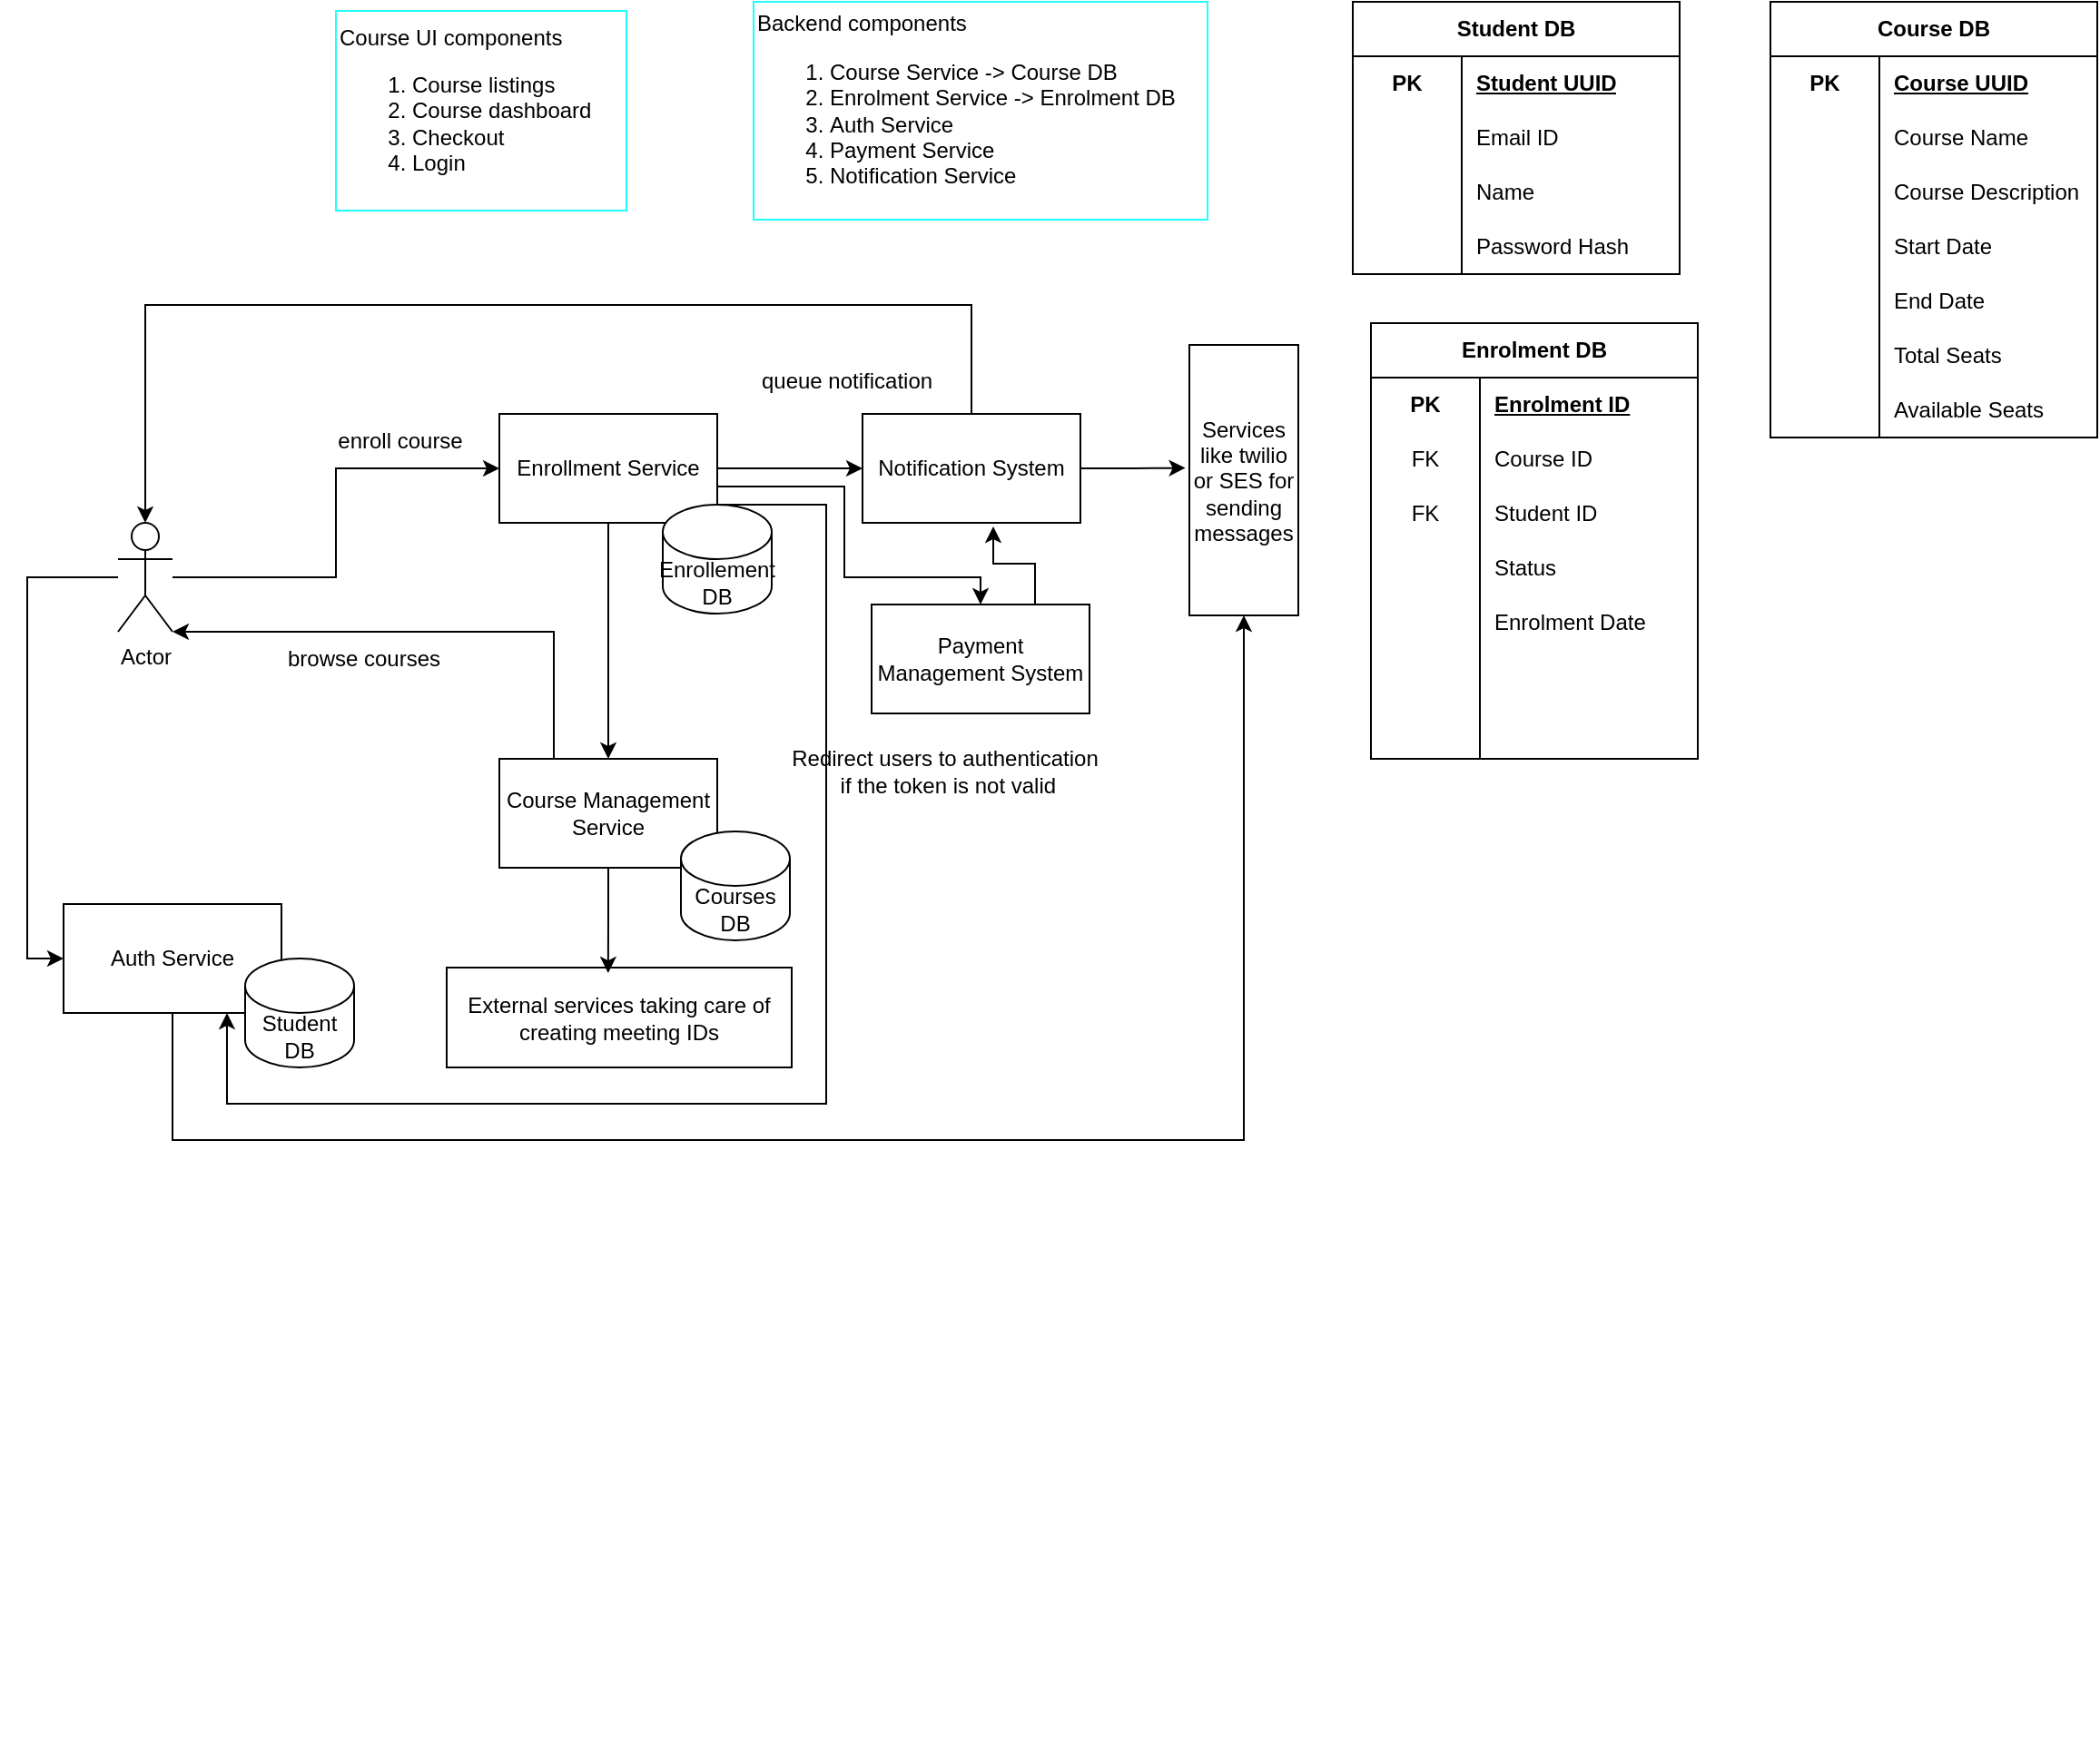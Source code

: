 <mxfile version="24.8.6">
  <diagram name="Page-1" id="m7iHzihGbG0gObyQ4w-n">
    <mxGraphModel dx="1985" dy="665" grid="1" gridSize="10" guides="1" tooltips="1" connect="1" arrows="1" fold="1" page="1" pageScale="1" pageWidth="827" pageHeight="1169" math="0" shadow="0">
      <root>
        <mxCell id="0" />
        <mxCell id="1" parent="0" />
        <mxCell id="3XhUzOHjpU7zTOnsgZtM-4" value="Course UI components&lt;div&gt;&lt;ol&gt;&lt;li&gt;Course listings&lt;/li&gt;&lt;li&gt;Course dashboard&lt;/li&gt;&lt;li&gt;Checkout&lt;/li&gt;&lt;li&gt;Login&lt;/li&gt;&lt;/ol&gt;&lt;/div&gt;" style="text;html=1;align=left;verticalAlign=middle;resizable=0;points=[];autosize=1;strokeColor=#1FFFF8;fillColor=none;" vertex="1" parent="1">
          <mxGeometry x="30" y="28" width="160" height="110" as="geometry" />
        </mxCell>
        <mxCell id="3XhUzOHjpU7zTOnsgZtM-5" value="Backend components&lt;div&gt;&lt;ol&gt;&lt;li&gt;Course Service -&amp;gt; Course DB&lt;/li&gt;&lt;li&gt;Enrolment Service -&amp;gt; Enrolment DB&lt;/li&gt;&lt;li&gt;Auth Service&lt;/li&gt;&lt;li&gt;Payment Service&lt;/li&gt;&lt;li&gt;Notification Service&lt;/li&gt;&lt;/ol&gt;&lt;/div&gt;" style="text;html=1;align=left;verticalAlign=middle;resizable=0;points=[];autosize=1;strokeColor=#1FFFF8;fillColor=none;" vertex="1" parent="1">
          <mxGeometry x="260" y="23" width="250" height="120" as="geometry" />
        </mxCell>
        <mxCell id="3XhUzOHjpU7zTOnsgZtM-14" value="Student DB" style="shape=table;startSize=30;container=1;collapsible=1;childLayout=tableLayout;fixedRows=1;rowLines=0;fontStyle=1;align=center;resizeLast=1;html=1;whiteSpace=wrap;" vertex="1" parent="1">
          <mxGeometry x="590" y="23" width="180" height="150" as="geometry" />
        </mxCell>
        <mxCell id="3XhUzOHjpU7zTOnsgZtM-15" value="" style="shape=tableRow;horizontal=0;startSize=0;swimlaneHead=0;swimlaneBody=0;fillColor=none;collapsible=0;dropTarget=0;points=[[0,0.5],[1,0.5]];portConstraint=eastwest;top=0;left=0;right=0;bottom=0;html=1;" vertex="1" parent="3XhUzOHjpU7zTOnsgZtM-14">
          <mxGeometry y="30" width="180" height="30" as="geometry" />
        </mxCell>
        <mxCell id="3XhUzOHjpU7zTOnsgZtM-16" value="PK" style="shape=partialRectangle;connectable=0;fillColor=none;top=0;left=0;bottom=0;right=0;fontStyle=1;overflow=hidden;html=1;whiteSpace=wrap;" vertex="1" parent="3XhUzOHjpU7zTOnsgZtM-15">
          <mxGeometry width="60" height="30" as="geometry">
            <mxRectangle width="60" height="30" as="alternateBounds" />
          </mxGeometry>
        </mxCell>
        <mxCell id="3XhUzOHjpU7zTOnsgZtM-17" value="Student UUID" style="shape=partialRectangle;connectable=0;fillColor=none;top=0;left=0;bottom=0;right=0;align=left;spacingLeft=6;fontStyle=5;overflow=hidden;html=1;whiteSpace=wrap;" vertex="1" parent="3XhUzOHjpU7zTOnsgZtM-15">
          <mxGeometry x="60" width="120" height="30" as="geometry">
            <mxRectangle width="120" height="30" as="alternateBounds" />
          </mxGeometry>
        </mxCell>
        <mxCell id="3XhUzOHjpU7zTOnsgZtM-21" value="" style="shape=tableRow;horizontal=0;startSize=0;swimlaneHead=0;swimlaneBody=0;fillColor=none;collapsible=0;dropTarget=0;points=[[0,0.5],[1,0.5]];portConstraint=eastwest;top=0;left=0;right=0;bottom=0;html=1;" vertex="1" parent="3XhUzOHjpU7zTOnsgZtM-14">
          <mxGeometry y="60" width="180" height="30" as="geometry" />
        </mxCell>
        <mxCell id="3XhUzOHjpU7zTOnsgZtM-22" value="" style="shape=partialRectangle;connectable=0;fillColor=none;top=0;left=0;bottom=0;right=0;editable=1;overflow=hidden;html=1;whiteSpace=wrap;" vertex="1" parent="3XhUzOHjpU7zTOnsgZtM-21">
          <mxGeometry width="60" height="30" as="geometry">
            <mxRectangle width="60" height="30" as="alternateBounds" />
          </mxGeometry>
        </mxCell>
        <mxCell id="3XhUzOHjpU7zTOnsgZtM-23" value="Email ID" style="shape=partialRectangle;connectable=0;fillColor=none;top=0;left=0;bottom=0;right=0;align=left;spacingLeft=6;overflow=hidden;html=1;whiteSpace=wrap;" vertex="1" parent="3XhUzOHjpU7zTOnsgZtM-21">
          <mxGeometry x="60" width="120" height="30" as="geometry">
            <mxRectangle width="120" height="30" as="alternateBounds" />
          </mxGeometry>
        </mxCell>
        <mxCell id="3XhUzOHjpU7zTOnsgZtM-24" value="" style="shape=tableRow;horizontal=0;startSize=0;swimlaneHead=0;swimlaneBody=0;fillColor=none;collapsible=0;dropTarget=0;points=[[0,0.5],[1,0.5]];portConstraint=eastwest;top=0;left=0;right=0;bottom=0;html=1;" vertex="1" parent="3XhUzOHjpU7zTOnsgZtM-14">
          <mxGeometry y="90" width="180" height="30" as="geometry" />
        </mxCell>
        <mxCell id="3XhUzOHjpU7zTOnsgZtM-25" value="" style="shape=partialRectangle;connectable=0;fillColor=none;top=0;left=0;bottom=0;right=0;editable=1;overflow=hidden;html=1;whiteSpace=wrap;" vertex="1" parent="3XhUzOHjpU7zTOnsgZtM-24">
          <mxGeometry width="60" height="30" as="geometry">
            <mxRectangle width="60" height="30" as="alternateBounds" />
          </mxGeometry>
        </mxCell>
        <mxCell id="3XhUzOHjpU7zTOnsgZtM-26" value="Name" style="shape=partialRectangle;connectable=0;fillColor=none;top=0;left=0;bottom=0;right=0;align=left;spacingLeft=6;overflow=hidden;html=1;whiteSpace=wrap;" vertex="1" parent="3XhUzOHjpU7zTOnsgZtM-24">
          <mxGeometry x="60" width="120" height="30" as="geometry">
            <mxRectangle width="120" height="30" as="alternateBounds" />
          </mxGeometry>
        </mxCell>
        <mxCell id="3XhUzOHjpU7zTOnsgZtM-29" style="shape=tableRow;horizontal=0;startSize=0;swimlaneHead=0;swimlaneBody=0;fillColor=none;collapsible=0;dropTarget=0;points=[[0,0.5],[1,0.5]];portConstraint=eastwest;top=0;left=0;right=0;bottom=0;html=1;" vertex="1" parent="3XhUzOHjpU7zTOnsgZtM-14">
          <mxGeometry y="120" width="180" height="30" as="geometry" />
        </mxCell>
        <mxCell id="3XhUzOHjpU7zTOnsgZtM-30" style="shape=partialRectangle;connectable=0;fillColor=none;top=0;left=0;bottom=0;right=0;editable=1;overflow=hidden;html=1;whiteSpace=wrap;" vertex="1" parent="3XhUzOHjpU7zTOnsgZtM-29">
          <mxGeometry width="60" height="30" as="geometry">
            <mxRectangle width="60" height="30" as="alternateBounds" />
          </mxGeometry>
        </mxCell>
        <mxCell id="3XhUzOHjpU7zTOnsgZtM-31" value="Password Hash" style="shape=partialRectangle;connectable=0;fillColor=none;top=0;left=0;bottom=0;right=0;align=left;spacingLeft=6;overflow=hidden;html=1;whiteSpace=wrap;" vertex="1" parent="3XhUzOHjpU7zTOnsgZtM-29">
          <mxGeometry x="60" width="120" height="30" as="geometry">
            <mxRectangle width="120" height="30" as="alternateBounds" />
          </mxGeometry>
        </mxCell>
        <mxCell id="3XhUzOHjpU7zTOnsgZtM-32" value="Course DB" style="shape=table;startSize=30;container=1;collapsible=1;childLayout=tableLayout;fixedRows=1;rowLines=0;fontStyle=1;align=center;resizeLast=1;html=1;whiteSpace=wrap;" vertex="1" parent="1">
          <mxGeometry x="820" y="23" width="180" height="240" as="geometry" />
        </mxCell>
        <mxCell id="3XhUzOHjpU7zTOnsgZtM-33" value="" style="shape=tableRow;horizontal=0;startSize=0;swimlaneHead=0;swimlaneBody=0;fillColor=none;collapsible=0;dropTarget=0;points=[[0,0.5],[1,0.5]];portConstraint=eastwest;top=0;left=0;right=0;bottom=0;html=1;" vertex="1" parent="3XhUzOHjpU7zTOnsgZtM-32">
          <mxGeometry y="30" width="180" height="30" as="geometry" />
        </mxCell>
        <mxCell id="3XhUzOHjpU7zTOnsgZtM-34" value="PK" style="shape=partialRectangle;connectable=0;fillColor=none;top=0;left=0;bottom=0;right=0;fontStyle=1;overflow=hidden;html=1;whiteSpace=wrap;" vertex="1" parent="3XhUzOHjpU7zTOnsgZtM-33">
          <mxGeometry width="60" height="30" as="geometry">
            <mxRectangle width="60" height="30" as="alternateBounds" />
          </mxGeometry>
        </mxCell>
        <mxCell id="3XhUzOHjpU7zTOnsgZtM-35" value="Course UUID" style="shape=partialRectangle;connectable=0;fillColor=none;top=0;left=0;bottom=0;right=0;align=left;spacingLeft=6;fontStyle=5;overflow=hidden;html=1;whiteSpace=wrap;" vertex="1" parent="3XhUzOHjpU7zTOnsgZtM-33">
          <mxGeometry x="60" width="120" height="30" as="geometry">
            <mxRectangle width="120" height="30" as="alternateBounds" />
          </mxGeometry>
        </mxCell>
        <mxCell id="3XhUzOHjpU7zTOnsgZtM-36" value="" style="shape=tableRow;horizontal=0;startSize=0;swimlaneHead=0;swimlaneBody=0;fillColor=none;collapsible=0;dropTarget=0;points=[[0,0.5],[1,0.5]];portConstraint=eastwest;top=0;left=0;right=0;bottom=0;html=1;" vertex="1" parent="3XhUzOHjpU7zTOnsgZtM-32">
          <mxGeometry y="60" width="180" height="30" as="geometry" />
        </mxCell>
        <mxCell id="3XhUzOHjpU7zTOnsgZtM-37" value="" style="shape=partialRectangle;connectable=0;fillColor=none;top=0;left=0;bottom=0;right=0;editable=1;overflow=hidden;html=1;whiteSpace=wrap;" vertex="1" parent="3XhUzOHjpU7zTOnsgZtM-36">
          <mxGeometry width="60" height="30" as="geometry">
            <mxRectangle width="60" height="30" as="alternateBounds" />
          </mxGeometry>
        </mxCell>
        <mxCell id="3XhUzOHjpU7zTOnsgZtM-38" value="Course Name" style="shape=partialRectangle;connectable=0;fillColor=none;top=0;left=0;bottom=0;right=0;align=left;spacingLeft=6;overflow=hidden;html=1;whiteSpace=wrap;" vertex="1" parent="3XhUzOHjpU7zTOnsgZtM-36">
          <mxGeometry x="60" width="120" height="30" as="geometry">
            <mxRectangle width="120" height="30" as="alternateBounds" />
          </mxGeometry>
        </mxCell>
        <mxCell id="3XhUzOHjpU7zTOnsgZtM-39" value="" style="shape=tableRow;horizontal=0;startSize=0;swimlaneHead=0;swimlaneBody=0;fillColor=none;collapsible=0;dropTarget=0;points=[[0,0.5],[1,0.5]];portConstraint=eastwest;top=0;left=0;right=0;bottom=0;html=1;" vertex="1" parent="3XhUzOHjpU7zTOnsgZtM-32">
          <mxGeometry y="90" width="180" height="30" as="geometry" />
        </mxCell>
        <mxCell id="3XhUzOHjpU7zTOnsgZtM-40" value="" style="shape=partialRectangle;connectable=0;fillColor=none;top=0;left=0;bottom=0;right=0;editable=1;overflow=hidden;html=1;whiteSpace=wrap;" vertex="1" parent="3XhUzOHjpU7zTOnsgZtM-39">
          <mxGeometry width="60" height="30" as="geometry">
            <mxRectangle width="60" height="30" as="alternateBounds" />
          </mxGeometry>
        </mxCell>
        <mxCell id="3XhUzOHjpU7zTOnsgZtM-41" value="Course Description" style="shape=partialRectangle;connectable=0;fillColor=none;top=0;left=0;bottom=0;right=0;align=left;spacingLeft=6;overflow=hidden;html=1;whiteSpace=wrap;" vertex="1" parent="3XhUzOHjpU7zTOnsgZtM-39">
          <mxGeometry x="60" width="120" height="30" as="geometry">
            <mxRectangle width="120" height="30" as="alternateBounds" />
          </mxGeometry>
        </mxCell>
        <mxCell id="3XhUzOHjpU7zTOnsgZtM-42" style="shape=tableRow;horizontal=0;startSize=0;swimlaneHead=0;swimlaneBody=0;fillColor=none;collapsible=0;dropTarget=0;points=[[0,0.5],[1,0.5]];portConstraint=eastwest;top=0;left=0;right=0;bottom=0;html=1;" vertex="1" parent="3XhUzOHjpU7zTOnsgZtM-32">
          <mxGeometry y="120" width="180" height="30" as="geometry" />
        </mxCell>
        <mxCell id="3XhUzOHjpU7zTOnsgZtM-43" style="shape=partialRectangle;connectable=0;fillColor=none;top=0;left=0;bottom=0;right=0;editable=1;overflow=hidden;html=1;whiteSpace=wrap;" vertex="1" parent="3XhUzOHjpU7zTOnsgZtM-42">
          <mxGeometry width="60" height="30" as="geometry">
            <mxRectangle width="60" height="30" as="alternateBounds" />
          </mxGeometry>
        </mxCell>
        <mxCell id="3XhUzOHjpU7zTOnsgZtM-44" value="Start Date" style="shape=partialRectangle;connectable=0;fillColor=none;top=0;left=0;bottom=0;right=0;align=left;spacingLeft=6;overflow=hidden;html=1;whiteSpace=wrap;" vertex="1" parent="3XhUzOHjpU7zTOnsgZtM-42">
          <mxGeometry x="60" width="120" height="30" as="geometry">
            <mxRectangle width="120" height="30" as="alternateBounds" />
          </mxGeometry>
        </mxCell>
        <mxCell id="3XhUzOHjpU7zTOnsgZtM-45" style="shape=tableRow;horizontal=0;startSize=0;swimlaneHead=0;swimlaneBody=0;fillColor=none;collapsible=0;dropTarget=0;points=[[0,0.5],[1,0.5]];portConstraint=eastwest;top=0;left=0;right=0;bottom=0;html=1;" vertex="1" parent="3XhUzOHjpU7zTOnsgZtM-32">
          <mxGeometry y="150" width="180" height="30" as="geometry" />
        </mxCell>
        <mxCell id="3XhUzOHjpU7zTOnsgZtM-46" style="shape=partialRectangle;connectable=0;fillColor=none;top=0;left=0;bottom=0;right=0;editable=1;overflow=hidden;html=1;whiteSpace=wrap;" vertex="1" parent="3XhUzOHjpU7zTOnsgZtM-45">
          <mxGeometry width="60" height="30" as="geometry">
            <mxRectangle width="60" height="30" as="alternateBounds" />
          </mxGeometry>
        </mxCell>
        <mxCell id="3XhUzOHjpU7zTOnsgZtM-47" value="End Date" style="shape=partialRectangle;connectable=0;fillColor=none;top=0;left=0;bottom=0;right=0;align=left;spacingLeft=6;overflow=hidden;html=1;whiteSpace=wrap;" vertex="1" parent="3XhUzOHjpU7zTOnsgZtM-45">
          <mxGeometry x="60" width="120" height="30" as="geometry">
            <mxRectangle width="120" height="30" as="alternateBounds" />
          </mxGeometry>
        </mxCell>
        <mxCell id="3XhUzOHjpU7zTOnsgZtM-51" style="shape=tableRow;horizontal=0;startSize=0;swimlaneHead=0;swimlaneBody=0;fillColor=none;collapsible=0;dropTarget=0;points=[[0,0.5],[1,0.5]];portConstraint=eastwest;top=0;left=0;right=0;bottom=0;html=1;" vertex="1" parent="3XhUzOHjpU7zTOnsgZtM-32">
          <mxGeometry y="180" width="180" height="30" as="geometry" />
        </mxCell>
        <mxCell id="3XhUzOHjpU7zTOnsgZtM-52" style="shape=partialRectangle;connectable=0;fillColor=none;top=0;left=0;bottom=0;right=0;editable=1;overflow=hidden;html=1;whiteSpace=wrap;" vertex="1" parent="3XhUzOHjpU7zTOnsgZtM-51">
          <mxGeometry width="60" height="30" as="geometry">
            <mxRectangle width="60" height="30" as="alternateBounds" />
          </mxGeometry>
        </mxCell>
        <mxCell id="3XhUzOHjpU7zTOnsgZtM-53" value="Total Seats" style="shape=partialRectangle;connectable=0;fillColor=none;top=0;left=0;bottom=0;right=0;align=left;spacingLeft=6;overflow=hidden;html=1;whiteSpace=wrap;" vertex="1" parent="3XhUzOHjpU7zTOnsgZtM-51">
          <mxGeometry x="60" width="120" height="30" as="geometry">
            <mxRectangle width="120" height="30" as="alternateBounds" />
          </mxGeometry>
        </mxCell>
        <mxCell id="3XhUzOHjpU7zTOnsgZtM-54" style="shape=tableRow;horizontal=0;startSize=0;swimlaneHead=0;swimlaneBody=0;fillColor=none;collapsible=0;dropTarget=0;points=[[0,0.5],[1,0.5]];portConstraint=eastwest;top=0;left=0;right=0;bottom=0;html=1;" vertex="1" parent="3XhUzOHjpU7zTOnsgZtM-32">
          <mxGeometry y="210" width="180" height="30" as="geometry" />
        </mxCell>
        <mxCell id="3XhUzOHjpU7zTOnsgZtM-55" style="shape=partialRectangle;connectable=0;fillColor=none;top=0;left=0;bottom=0;right=0;editable=1;overflow=hidden;html=1;whiteSpace=wrap;" vertex="1" parent="3XhUzOHjpU7zTOnsgZtM-54">
          <mxGeometry width="60" height="30" as="geometry">
            <mxRectangle width="60" height="30" as="alternateBounds" />
          </mxGeometry>
        </mxCell>
        <mxCell id="3XhUzOHjpU7zTOnsgZtM-56" value="Available Seats" style="shape=partialRectangle;connectable=0;fillColor=none;top=0;left=0;bottom=0;right=0;align=left;spacingLeft=6;overflow=hidden;html=1;whiteSpace=wrap;" vertex="1" parent="3XhUzOHjpU7zTOnsgZtM-54">
          <mxGeometry x="60" width="120" height="30" as="geometry">
            <mxRectangle width="120" height="30" as="alternateBounds" />
          </mxGeometry>
        </mxCell>
        <mxCell id="3XhUzOHjpU7zTOnsgZtM-57" value="Enrolment DB" style="shape=table;startSize=30;container=1;collapsible=1;childLayout=tableLayout;fixedRows=1;rowLines=0;fontStyle=1;align=center;resizeLast=1;html=1;whiteSpace=wrap;flipH=1;" vertex="1" parent="1">
          <mxGeometry x="600" y="200" width="180" height="240" as="geometry" />
        </mxCell>
        <mxCell id="3XhUzOHjpU7zTOnsgZtM-58" value="" style="shape=tableRow;horizontal=0;startSize=0;swimlaneHead=0;swimlaneBody=0;fillColor=none;collapsible=0;dropTarget=0;points=[[0,0.5],[1,0.5]];portConstraint=eastwest;top=0;left=0;right=0;bottom=0;html=1;" vertex="1" parent="3XhUzOHjpU7zTOnsgZtM-57">
          <mxGeometry y="30" width="180" height="30" as="geometry" />
        </mxCell>
        <mxCell id="3XhUzOHjpU7zTOnsgZtM-59" value="PK" style="shape=partialRectangle;connectable=0;fillColor=none;top=0;left=0;bottom=0;right=0;fontStyle=1;overflow=hidden;html=1;whiteSpace=wrap;" vertex="1" parent="3XhUzOHjpU7zTOnsgZtM-58">
          <mxGeometry width="60" height="30" as="geometry">
            <mxRectangle width="60" height="30" as="alternateBounds" />
          </mxGeometry>
        </mxCell>
        <mxCell id="3XhUzOHjpU7zTOnsgZtM-60" value="Enrolment ID" style="shape=partialRectangle;connectable=0;fillColor=none;top=0;left=0;bottom=0;right=0;align=left;spacingLeft=6;fontStyle=5;overflow=hidden;html=1;whiteSpace=wrap;" vertex="1" parent="3XhUzOHjpU7zTOnsgZtM-58">
          <mxGeometry x="60" width="120" height="30" as="geometry">
            <mxRectangle width="120" height="30" as="alternateBounds" />
          </mxGeometry>
        </mxCell>
        <mxCell id="3XhUzOHjpU7zTOnsgZtM-61" value="" style="shape=tableRow;horizontal=0;startSize=0;swimlaneHead=0;swimlaneBody=0;fillColor=none;collapsible=0;dropTarget=0;points=[[0,0.5],[1,0.5]];portConstraint=eastwest;top=0;left=0;right=0;bottom=0;html=1;" vertex="1" parent="3XhUzOHjpU7zTOnsgZtM-57">
          <mxGeometry y="60" width="180" height="30" as="geometry" />
        </mxCell>
        <mxCell id="3XhUzOHjpU7zTOnsgZtM-62" value="FK" style="shape=partialRectangle;connectable=0;fillColor=none;top=0;left=0;bottom=0;right=0;editable=1;overflow=hidden;html=1;whiteSpace=wrap;" vertex="1" parent="3XhUzOHjpU7zTOnsgZtM-61">
          <mxGeometry width="60" height="30" as="geometry">
            <mxRectangle width="60" height="30" as="alternateBounds" />
          </mxGeometry>
        </mxCell>
        <mxCell id="3XhUzOHjpU7zTOnsgZtM-63" value="Course ID" style="shape=partialRectangle;connectable=0;fillColor=none;top=0;left=0;bottom=0;right=0;align=left;spacingLeft=6;overflow=hidden;html=1;whiteSpace=wrap;" vertex="1" parent="3XhUzOHjpU7zTOnsgZtM-61">
          <mxGeometry x="60" width="120" height="30" as="geometry">
            <mxRectangle width="120" height="30" as="alternateBounds" />
          </mxGeometry>
        </mxCell>
        <mxCell id="3XhUzOHjpU7zTOnsgZtM-64" value="" style="shape=tableRow;horizontal=0;startSize=0;swimlaneHead=0;swimlaneBody=0;fillColor=none;collapsible=0;dropTarget=0;points=[[0,0.5],[1,0.5]];portConstraint=eastwest;top=0;left=0;right=0;bottom=0;html=1;" vertex="1" parent="3XhUzOHjpU7zTOnsgZtM-57">
          <mxGeometry y="90" width="180" height="30" as="geometry" />
        </mxCell>
        <mxCell id="3XhUzOHjpU7zTOnsgZtM-65" value="FK" style="shape=partialRectangle;connectable=0;fillColor=none;top=0;left=0;bottom=0;right=0;editable=1;overflow=hidden;html=1;whiteSpace=wrap;" vertex="1" parent="3XhUzOHjpU7zTOnsgZtM-64">
          <mxGeometry width="60" height="30" as="geometry">
            <mxRectangle width="60" height="30" as="alternateBounds" />
          </mxGeometry>
        </mxCell>
        <mxCell id="3XhUzOHjpU7zTOnsgZtM-66" value="Student ID" style="shape=partialRectangle;connectable=0;fillColor=none;top=0;left=0;bottom=0;right=0;align=left;spacingLeft=6;overflow=hidden;html=1;whiteSpace=wrap;" vertex="1" parent="3XhUzOHjpU7zTOnsgZtM-64">
          <mxGeometry x="60" width="120" height="30" as="geometry">
            <mxRectangle width="120" height="30" as="alternateBounds" />
          </mxGeometry>
        </mxCell>
        <mxCell id="3XhUzOHjpU7zTOnsgZtM-67" style="shape=tableRow;horizontal=0;startSize=0;swimlaneHead=0;swimlaneBody=0;fillColor=none;collapsible=0;dropTarget=0;points=[[0,0.5],[1,0.5]];portConstraint=eastwest;top=0;left=0;right=0;bottom=0;html=1;" vertex="1" parent="3XhUzOHjpU7zTOnsgZtM-57">
          <mxGeometry y="120" width="180" height="30" as="geometry" />
        </mxCell>
        <mxCell id="3XhUzOHjpU7zTOnsgZtM-68" style="shape=partialRectangle;connectable=0;fillColor=none;top=0;left=0;bottom=0;right=0;editable=1;overflow=hidden;html=1;whiteSpace=wrap;" vertex="1" parent="3XhUzOHjpU7zTOnsgZtM-67">
          <mxGeometry width="60" height="30" as="geometry">
            <mxRectangle width="60" height="30" as="alternateBounds" />
          </mxGeometry>
        </mxCell>
        <mxCell id="3XhUzOHjpU7zTOnsgZtM-69" value="Status" style="shape=partialRectangle;connectable=0;fillColor=none;top=0;left=0;bottom=0;right=0;align=left;spacingLeft=6;overflow=hidden;html=1;whiteSpace=wrap;" vertex="1" parent="3XhUzOHjpU7zTOnsgZtM-67">
          <mxGeometry x="60" width="120" height="30" as="geometry">
            <mxRectangle width="120" height="30" as="alternateBounds" />
          </mxGeometry>
        </mxCell>
        <mxCell id="3XhUzOHjpU7zTOnsgZtM-70" style="shape=tableRow;horizontal=0;startSize=0;swimlaneHead=0;swimlaneBody=0;fillColor=none;collapsible=0;dropTarget=0;points=[[0,0.5],[1,0.5]];portConstraint=eastwest;top=0;left=0;right=0;bottom=0;html=1;" vertex="1" parent="3XhUzOHjpU7zTOnsgZtM-57">
          <mxGeometry y="150" width="180" height="30" as="geometry" />
        </mxCell>
        <mxCell id="3XhUzOHjpU7zTOnsgZtM-71" style="shape=partialRectangle;connectable=0;fillColor=none;top=0;left=0;bottom=0;right=0;editable=1;overflow=hidden;html=1;whiteSpace=wrap;" vertex="1" parent="3XhUzOHjpU7zTOnsgZtM-70">
          <mxGeometry width="60" height="30" as="geometry">
            <mxRectangle width="60" height="30" as="alternateBounds" />
          </mxGeometry>
        </mxCell>
        <mxCell id="3XhUzOHjpU7zTOnsgZtM-72" value="Enrolment Date" style="shape=partialRectangle;connectable=0;fillColor=none;top=0;left=0;bottom=0;right=0;align=left;spacingLeft=6;overflow=hidden;html=1;whiteSpace=wrap;" vertex="1" parent="3XhUzOHjpU7zTOnsgZtM-70">
          <mxGeometry x="60" width="120" height="30" as="geometry">
            <mxRectangle width="120" height="30" as="alternateBounds" />
          </mxGeometry>
        </mxCell>
        <mxCell id="3XhUzOHjpU7zTOnsgZtM-73" style="shape=tableRow;horizontal=0;startSize=0;swimlaneHead=0;swimlaneBody=0;fillColor=none;collapsible=0;dropTarget=0;points=[[0,0.5],[1,0.5]];portConstraint=eastwest;top=0;left=0;right=0;bottom=0;html=1;" vertex="1" parent="3XhUzOHjpU7zTOnsgZtM-57">
          <mxGeometry y="180" width="180" height="30" as="geometry" />
        </mxCell>
        <mxCell id="3XhUzOHjpU7zTOnsgZtM-74" value="" style="shape=partialRectangle;connectable=0;fillColor=none;top=0;left=0;bottom=0;right=0;editable=1;overflow=hidden;html=1;whiteSpace=wrap;" vertex="1" parent="3XhUzOHjpU7zTOnsgZtM-73">
          <mxGeometry width="60" height="30" as="geometry">
            <mxRectangle width="60" height="30" as="alternateBounds" />
          </mxGeometry>
        </mxCell>
        <mxCell id="3XhUzOHjpU7zTOnsgZtM-75" value="" style="shape=partialRectangle;connectable=0;fillColor=none;top=0;left=0;bottom=0;right=0;align=left;spacingLeft=6;overflow=hidden;html=1;whiteSpace=wrap;" vertex="1" parent="3XhUzOHjpU7zTOnsgZtM-73">
          <mxGeometry x="60" width="120" height="30" as="geometry">
            <mxRectangle width="120" height="30" as="alternateBounds" />
          </mxGeometry>
        </mxCell>
        <mxCell id="3XhUzOHjpU7zTOnsgZtM-76" style="shape=tableRow;horizontal=0;startSize=0;swimlaneHead=0;swimlaneBody=0;fillColor=none;collapsible=0;dropTarget=0;points=[[0,0.5],[1,0.5]];portConstraint=eastwest;top=0;left=0;right=0;bottom=0;html=1;" vertex="1" parent="3XhUzOHjpU7zTOnsgZtM-57">
          <mxGeometry y="210" width="180" height="30" as="geometry" />
        </mxCell>
        <mxCell id="3XhUzOHjpU7zTOnsgZtM-77" style="shape=partialRectangle;connectable=0;fillColor=none;top=0;left=0;bottom=0;right=0;editable=1;overflow=hidden;html=1;whiteSpace=wrap;" vertex="1" parent="3XhUzOHjpU7zTOnsgZtM-76">
          <mxGeometry width="60" height="30" as="geometry">
            <mxRectangle width="60" height="30" as="alternateBounds" />
          </mxGeometry>
        </mxCell>
        <mxCell id="3XhUzOHjpU7zTOnsgZtM-78" value="" style="shape=partialRectangle;connectable=0;fillColor=none;top=0;left=0;bottom=0;right=0;align=left;spacingLeft=6;overflow=hidden;html=1;whiteSpace=wrap;" vertex="1" parent="3XhUzOHjpU7zTOnsgZtM-76">
          <mxGeometry x="60" width="120" height="30" as="geometry">
            <mxRectangle width="120" height="30" as="alternateBounds" />
          </mxGeometry>
        </mxCell>
        <mxCell id="3XhUzOHjpU7zTOnsgZtM-100" style="edgeStyle=orthogonalEdgeStyle;rounded=0;orthogonalLoop=1;jettySize=auto;html=1;entryX=0;entryY=0.5;entryDx=0;entryDy=0;" edge="1" parent="1" source="3XhUzOHjpU7zTOnsgZtM-93" target="3XhUzOHjpU7zTOnsgZtM-96">
          <mxGeometry relative="1" as="geometry" />
        </mxCell>
        <mxCell id="3XhUzOHjpU7zTOnsgZtM-102" style="edgeStyle=orthogonalEdgeStyle;rounded=0;orthogonalLoop=1;jettySize=auto;html=1;entryX=0;entryY=0.5;entryDx=0;entryDy=0;" edge="1" parent="1" source="3XhUzOHjpU7zTOnsgZtM-93" target="3XhUzOHjpU7zTOnsgZtM-101">
          <mxGeometry relative="1" as="geometry">
            <Array as="points">
              <mxPoint x="-140" y="340" />
              <mxPoint x="-140" y="550" />
            </Array>
          </mxGeometry>
        </mxCell>
        <mxCell id="3XhUzOHjpU7zTOnsgZtM-93" value="Actor" style="shape=umlActor;verticalLabelPosition=bottom;verticalAlign=top;html=1;outlineConnect=0;" vertex="1" parent="1">
          <mxGeometry x="-90" y="310" width="30" height="60" as="geometry" />
        </mxCell>
        <mxCell id="3XhUzOHjpU7zTOnsgZtM-98" style="edgeStyle=orthogonalEdgeStyle;rounded=0;orthogonalLoop=1;jettySize=auto;html=1;" edge="1" parent="1" source="3XhUzOHjpU7zTOnsgZtM-96" target="3XhUzOHjpU7zTOnsgZtM-97">
          <mxGeometry relative="1" as="geometry" />
        </mxCell>
        <mxCell id="3XhUzOHjpU7zTOnsgZtM-104" style="edgeStyle=orthogonalEdgeStyle;rounded=0;orthogonalLoop=1;jettySize=auto;html=1;entryX=0;entryY=0.5;entryDx=0;entryDy=0;" edge="1" parent="1" source="3XhUzOHjpU7zTOnsgZtM-96" target="3XhUzOHjpU7zTOnsgZtM-103">
          <mxGeometry relative="1" as="geometry" />
        </mxCell>
        <mxCell id="3XhUzOHjpU7zTOnsgZtM-123" style="edgeStyle=orthogonalEdgeStyle;rounded=0;orthogonalLoop=1;jettySize=auto;html=1;entryX=0.75;entryY=1;entryDx=0;entryDy=0;" edge="1" parent="1" source="3XhUzOHjpU7zTOnsgZtM-96" target="3XhUzOHjpU7zTOnsgZtM-101">
          <mxGeometry relative="1" as="geometry">
            <Array as="points">
              <mxPoint x="300" y="300" />
              <mxPoint x="300" y="630" />
              <mxPoint x="-30" y="630" />
            </Array>
          </mxGeometry>
        </mxCell>
        <mxCell id="3XhUzOHjpU7zTOnsgZtM-130" style="edgeStyle=orthogonalEdgeStyle;rounded=0;orthogonalLoop=1;jettySize=auto;html=1;entryX=0.5;entryY=0;entryDx=0;entryDy=0;" edge="1" parent="1" source="3XhUzOHjpU7zTOnsgZtM-96" target="3XhUzOHjpU7zTOnsgZtM-129">
          <mxGeometry relative="1" as="geometry">
            <Array as="points">
              <mxPoint x="310" y="290" />
              <mxPoint x="310" y="340" />
              <mxPoint x="385" y="340" />
            </Array>
          </mxGeometry>
        </mxCell>
        <mxCell id="3XhUzOHjpU7zTOnsgZtM-96" value="Enrollment Service" style="rounded=0;whiteSpace=wrap;html=1;" vertex="1" parent="1">
          <mxGeometry x="120" y="250" width="120" height="60" as="geometry" />
        </mxCell>
        <mxCell id="3XhUzOHjpU7zTOnsgZtM-97" value="Course Management Service" style="rounded=0;whiteSpace=wrap;html=1;" vertex="1" parent="1">
          <mxGeometry x="120" y="440" width="120" height="60" as="geometry" />
        </mxCell>
        <mxCell id="3XhUzOHjpU7zTOnsgZtM-122" style="edgeStyle=orthogonalEdgeStyle;rounded=0;orthogonalLoop=1;jettySize=auto;html=1;entryX=0.5;entryY=1;entryDx=0;entryDy=0;" edge="1" parent="1" source="3XhUzOHjpU7zTOnsgZtM-101" target="3XhUzOHjpU7zTOnsgZtM-118">
          <mxGeometry relative="1" as="geometry">
            <Array as="points">
              <mxPoint x="-60" y="650" />
              <mxPoint x="530" y="650" />
            </Array>
          </mxGeometry>
        </mxCell>
        <mxCell id="3XhUzOHjpU7zTOnsgZtM-101" value="Auth Service" style="rounded=0;whiteSpace=wrap;html=1;" vertex="1" parent="1">
          <mxGeometry x="-120" y="520" width="120" height="60" as="geometry" />
        </mxCell>
        <mxCell id="3XhUzOHjpU7zTOnsgZtM-103" value="Notification System" style="rounded=0;whiteSpace=wrap;html=1;" vertex="1" parent="1">
          <mxGeometry x="320" y="250" width="120" height="60" as="geometry" />
        </mxCell>
        <mxCell id="3XhUzOHjpU7zTOnsgZtM-105" style="edgeStyle=orthogonalEdgeStyle;rounded=0;orthogonalLoop=1;jettySize=auto;html=1;entryX=0.5;entryY=0;entryDx=0;entryDy=0;entryPerimeter=0;" edge="1" parent="1" source="3XhUzOHjpU7zTOnsgZtM-103" target="3XhUzOHjpU7zTOnsgZtM-93">
          <mxGeometry relative="1" as="geometry">
            <Array as="points">
              <mxPoint x="380" y="190" />
              <mxPoint x="-75" y="190" />
            </Array>
          </mxGeometry>
        </mxCell>
        <mxCell id="3XhUzOHjpU7zTOnsgZtM-106" value="Courses DB" style="shape=cylinder3;whiteSpace=wrap;html=1;boundedLbl=1;backgroundOutline=1;size=15;" vertex="1" parent="1">
          <mxGeometry x="220" y="480" width="60" height="60" as="geometry" />
        </mxCell>
        <mxCell id="3XhUzOHjpU7zTOnsgZtM-107" value="Enrollement DB" style="shape=cylinder3;whiteSpace=wrap;html=1;boundedLbl=1;backgroundOutline=1;size=15;" vertex="1" parent="1">
          <mxGeometry x="210" y="300" width="60" height="60" as="geometry" />
        </mxCell>
        <mxCell id="3XhUzOHjpU7zTOnsgZtM-109" style="edgeStyle=orthogonalEdgeStyle;rounded=0;orthogonalLoop=1;jettySize=auto;html=1;entryX=1;entryY=1;entryDx=0;entryDy=0;entryPerimeter=0;" edge="1" parent="1" source="3XhUzOHjpU7zTOnsgZtM-97" target="3XhUzOHjpU7zTOnsgZtM-93">
          <mxGeometry relative="1" as="geometry">
            <Array as="points">
              <mxPoint x="150" y="370" />
            </Array>
          </mxGeometry>
        </mxCell>
        <mxCell id="3XhUzOHjpU7zTOnsgZtM-110" value="browse courses" style="text;html=1;align=center;verticalAlign=middle;resizable=0;points=[];autosize=1;strokeColor=none;fillColor=none;" vertex="1" parent="1">
          <mxGeometry x="-10" y="370" width="110" height="30" as="geometry" />
        </mxCell>
        <mxCell id="3XhUzOHjpU7zTOnsgZtM-111" value="enroll course" style="text;html=1;align=center;verticalAlign=middle;resizable=0;points=[];autosize=1;strokeColor=none;fillColor=none;" vertex="1" parent="1">
          <mxGeometry x="20" y="250" width="90" height="30" as="geometry" />
        </mxCell>
        <mxCell id="3XhUzOHjpU7zTOnsgZtM-112" value="queue notification" style="text;html=1;align=center;verticalAlign=middle;resizable=0;points=[];autosize=1;strokeColor=none;fillColor=none;" vertex="1" parent="1">
          <mxGeometry x="251" y="217" width="120" height="30" as="geometry" />
        </mxCell>
        <mxCell id="3XhUzOHjpU7zTOnsgZtM-115" value="External services taking care of creating meeting IDs" style="rounded=0;whiteSpace=wrap;html=1;" vertex="1" parent="1">
          <mxGeometry x="91" y="555" width="190" height="55" as="geometry" />
        </mxCell>
        <mxCell id="3XhUzOHjpU7zTOnsgZtM-116" value="Student DB" style="shape=cylinder3;whiteSpace=wrap;html=1;boundedLbl=1;backgroundOutline=1;size=15;" vertex="1" parent="1">
          <mxGeometry x="-20" y="550" width="60" height="60" as="geometry" />
        </mxCell>
        <mxCell id="3XhUzOHjpU7zTOnsgZtM-118" value="Services like twilio or SES for sending messages" style="rounded=0;whiteSpace=wrap;html=1;" vertex="1" parent="1">
          <mxGeometry x="500" y="212" width="60" height="149" as="geometry" />
        </mxCell>
        <mxCell id="3XhUzOHjpU7zTOnsgZtM-119" style="edgeStyle=orthogonalEdgeStyle;rounded=0;orthogonalLoop=1;jettySize=auto;html=1;entryX=-0.037;entryY=0.455;entryDx=0;entryDy=0;entryPerimeter=0;" edge="1" parent="1" source="3XhUzOHjpU7zTOnsgZtM-103" target="3XhUzOHjpU7zTOnsgZtM-118">
          <mxGeometry relative="1" as="geometry" />
        </mxCell>
        <mxCell id="3XhUzOHjpU7zTOnsgZtM-125" style="edgeStyle=orthogonalEdgeStyle;rounded=0;orthogonalLoop=1;jettySize=auto;html=1;entryX=0.468;entryY=0.055;entryDx=0;entryDy=0;entryPerimeter=0;" edge="1" parent="1" source="3XhUzOHjpU7zTOnsgZtM-97" target="3XhUzOHjpU7zTOnsgZtM-115">
          <mxGeometry relative="1" as="geometry" />
        </mxCell>
        <mxCell id="3XhUzOHjpU7zTOnsgZtM-127" value="Redirect users to authentication&lt;div&gt;&amp;nbsp;if the token is not valid&lt;/div&gt;" style="text;html=1;align=center;verticalAlign=middle;resizable=0;points=[];autosize=1;strokeColor=none;fillColor=none;" vertex="1" parent="1">
          <mxGeometry x="270" y="427" width="190" height="40" as="geometry" />
        </mxCell>
        <mxCell id="3XhUzOHjpU7zTOnsgZtM-131" style="edgeStyle=orthogonalEdgeStyle;rounded=0;orthogonalLoop=1;jettySize=auto;html=1;exitX=0.75;exitY=0;exitDx=0;exitDy=0;entryX=0.6;entryY=1.034;entryDx=0;entryDy=0;entryPerimeter=0;" edge="1" parent="1" source="3XhUzOHjpU7zTOnsgZtM-129" target="3XhUzOHjpU7zTOnsgZtM-103">
          <mxGeometry relative="1" as="geometry" />
        </mxCell>
        <mxCell id="3XhUzOHjpU7zTOnsgZtM-129" value="Payment Management System" style="rounded=0;whiteSpace=wrap;html=1;" vertex="1" parent="1">
          <mxGeometry x="325" y="355" width="120" height="60" as="geometry" />
        </mxCell>
        <mxCell id="3XhUzOHjpU7zTOnsgZtM-132" value="&lt;div&gt;&lt;br&gt;&lt;/div&gt;&lt;div&gt;&lt;br&gt;&lt;/div&gt;" style="text;html=1;align=center;verticalAlign=middle;resizable=0;points=[];autosize=1;strokeColor=none;fillColor=none;" vertex="1" parent="1">
          <mxGeometry x="-155" y="945" width="20" height="40" as="geometry" />
        </mxCell>
      </root>
    </mxGraphModel>
  </diagram>
</mxfile>

